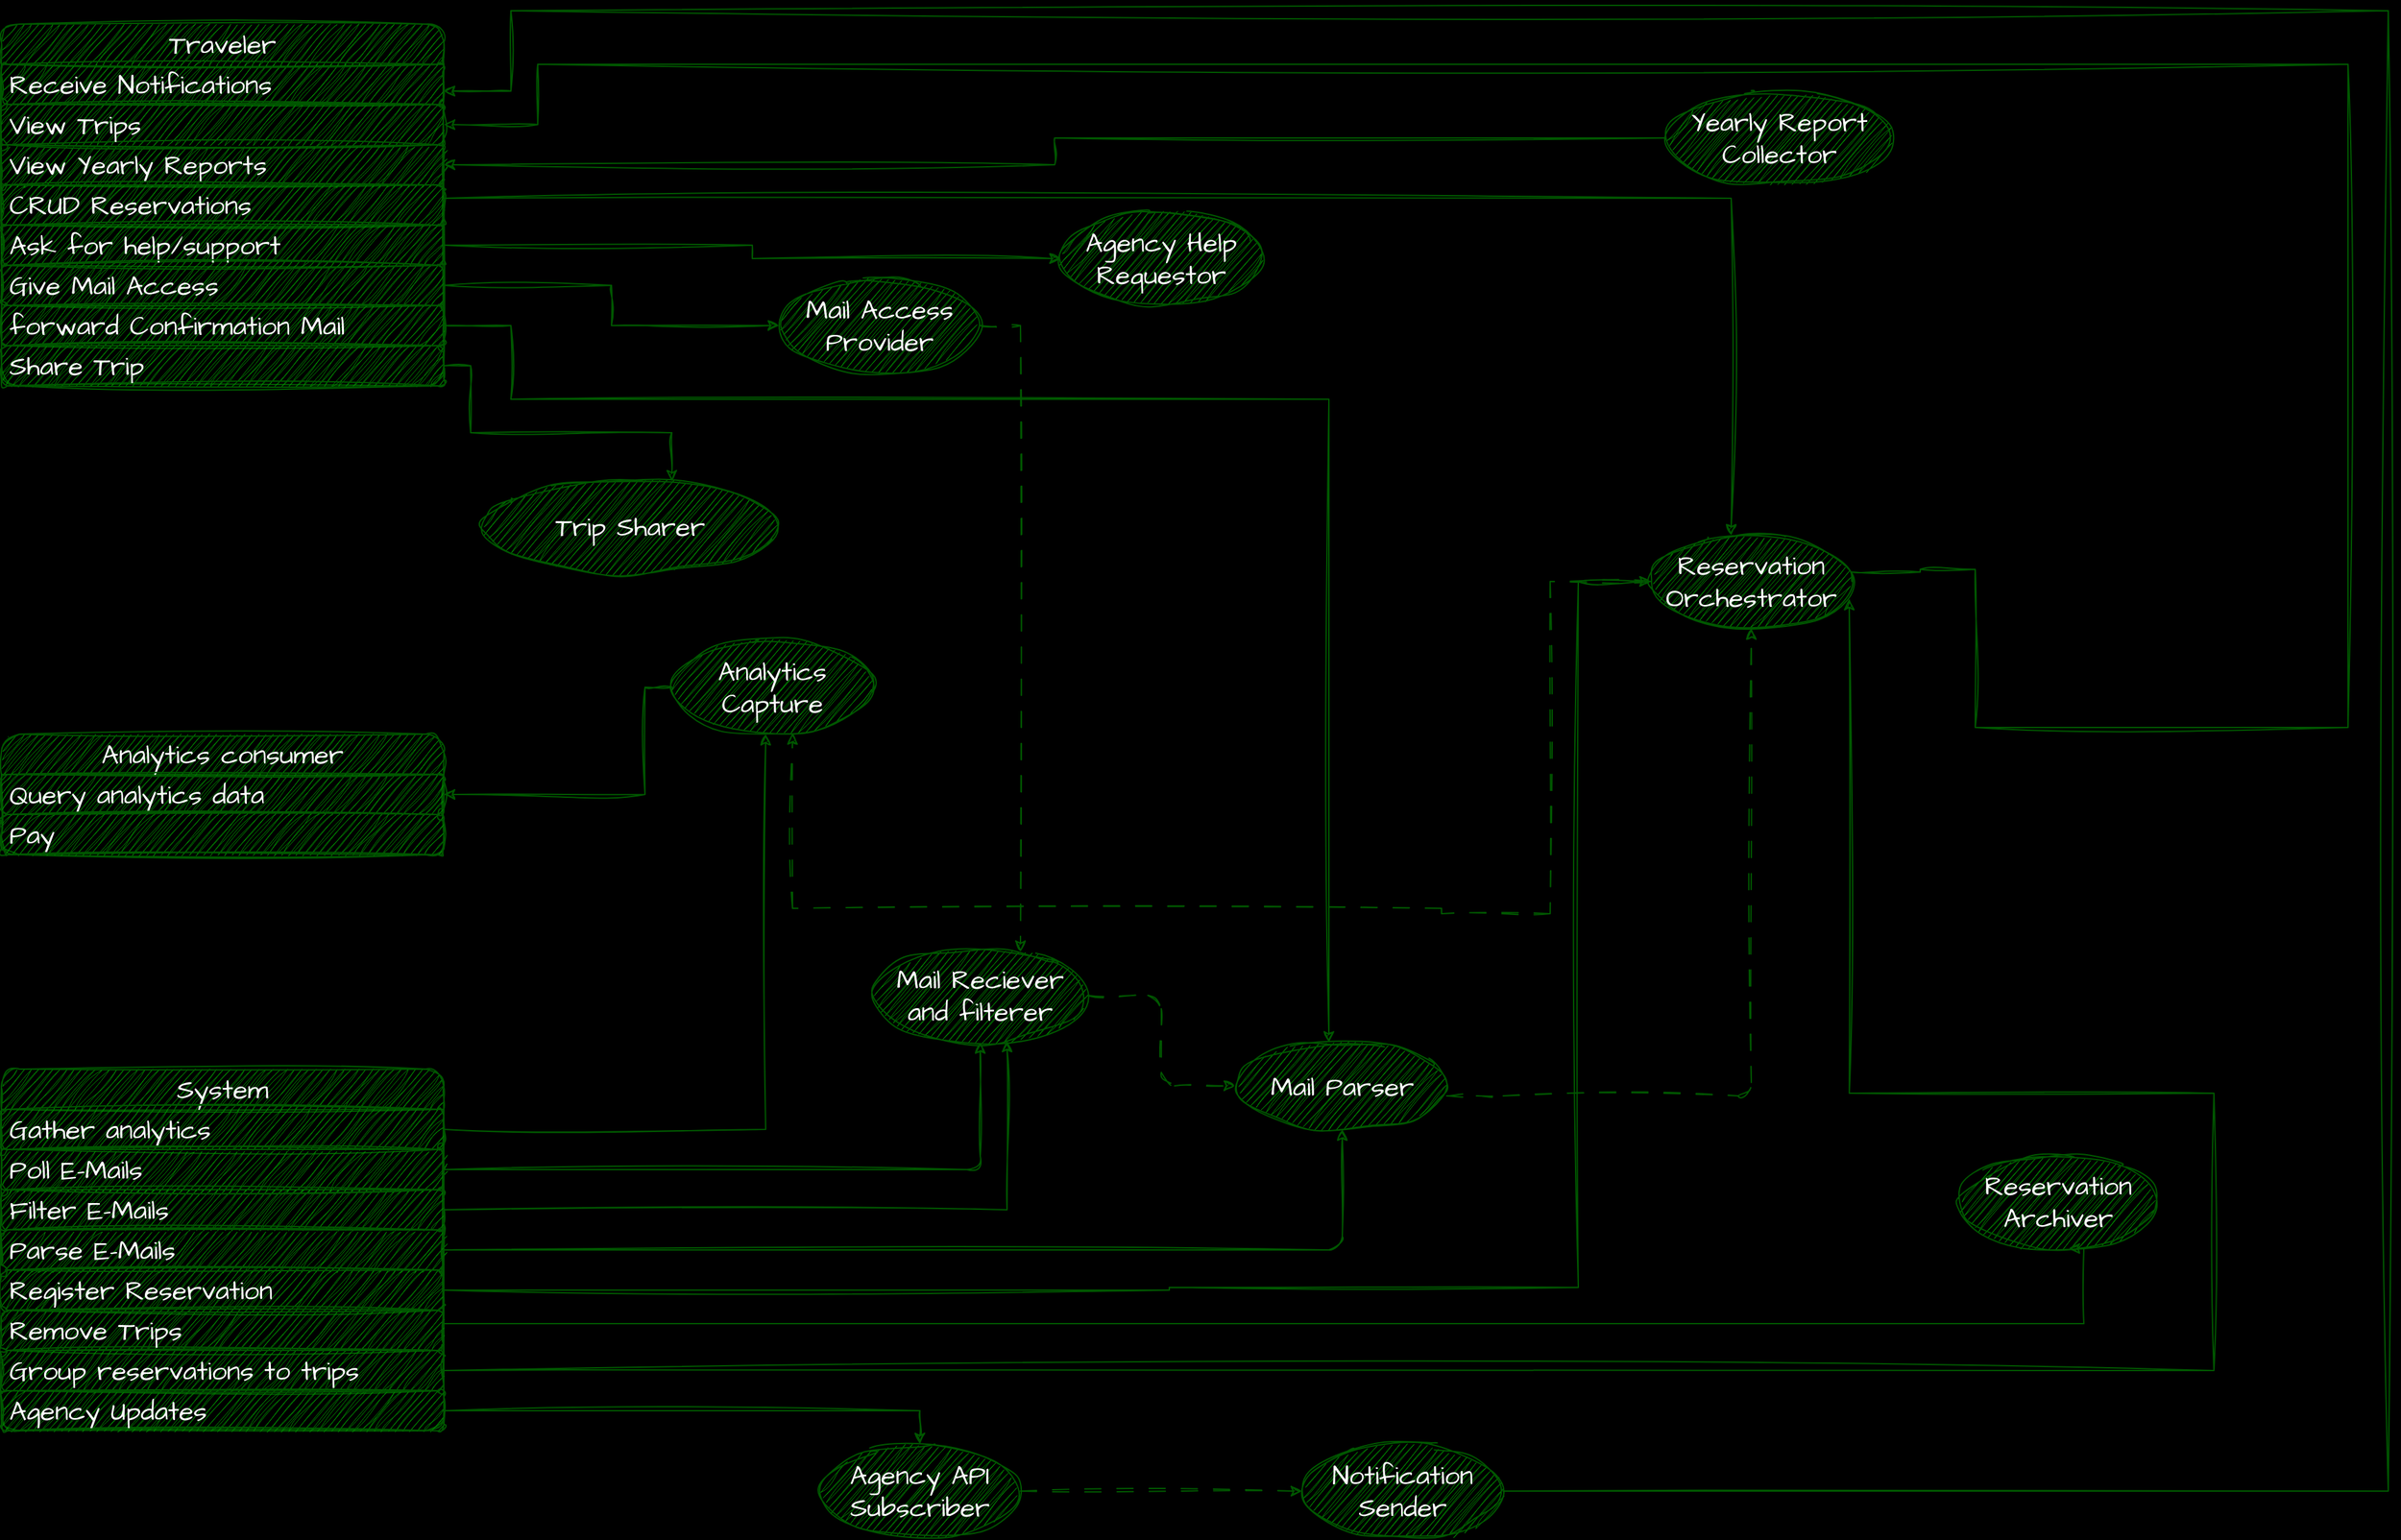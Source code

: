 <mxfile version="21.7.5" type="device">
  <diagram name="Page-1" id="c3XvPNeHTe6t33S5__Xy">
    <mxGraphModel dx="1386" dy="774" grid="0" gridSize="10" guides="1" tooltips="1" connect="1" arrows="1" fold="1" page="1" pageScale="1" pageWidth="3300" pageHeight="2339" background="#000000" math="0" shadow="0">
      <root>
        <mxCell id="0" />
        <mxCell id="1" parent="0" />
        <mxCell id="lTskOxw1Glk7iutnJEJL-1" value="Traveler" style="swimlane;fontStyle=0;childLayout=stackLayout;horizontal=1;startSize=30;horizontalStack=0;resizeParent=1;resizeParentMax=0;resizeLast=0;collapsible=1;marginBottom=0;whiteSpace=wrap;html=1;hachureGap=4;fontFamily=Architects Daughter;fontSource=https%3A%2F%2Ffonts.googleapis.com%2Fcss%3Ffamily%3DArchitects%2BDaughter;fontSize=20;labelBackgroundColor=none;rounded=1;sketch=1;curveFitting=1;jiggle=2;fillColor=#008a00;fontColor=#ffffff;strokeColor=#005700;" parent="1" vertex="1">
          <mxGeometry x="30" y="70" width="330" height="270" as="geometry" />
        </mxCell>
        <mxCell id="lTskOxw1Glk7iutnJEJL-88" value="Receive Notifications" style="text;strokeColor=#005700;fillColor=#008a00;align=left;verticalAlign=middle;spacingLeft=4;spacingRight=4;overflow=hidden;points=[[0,0.5],[1,0.5]];portConstraint=eastwest;rotatable=0;whiteSpace=wrap;html=1;fontSize=20;fontFamily=Architects Daughter;labelBackgroundColor=none;rounded=1;sketch=1;curveFitting=1;jiggle=2;fontColor=#ffffff;" parent="lTskOxw1Glk7iutnJEJL-1" vertex="1">
          <mxGeometry y="30" width="330" height="30" as="geometry" />
        </mxCell>
        <mxCell id="ejbAzaZ3bpdmgrdd9fdl-6" value="View Trips" style="text;strokeColor=#005700;fillColor=#008a00;align=left;verticalAlign=middle;spacingLeft=4;spacingRight=4;overflow=hidden;points=[[0,0.5],[1,0.5]];portConstraint=eastwest;rotatable=0;whiteSpace=wrap;html=1;fontSize=20;fontFamily=Architects Daughter;labelBackgroundColor=none;rounded=1;sketch=1;curveFitting=1;jiggle=2;fontColor=#ffffff;" parent="lTskOxw1Glk7iutnJEJL-1" vertex="1">
          <mxGeometry y="60" width="330" height="30" as="geometry" />
        </mxCell>
        <mxCell id="lTskOxw1Glk7iutnJEJL-4" value="View Yearly Reports" style="text;strokeColor=#005700;fillColor=#008a00;align=left;verticalAlign=middle;spacingLeft=4;spacingRight=4;overflow=hidden;points=[[0,0.5],[1,0.5]];portConstraint=eastwest;rotatable=0;whiteSpace=wrap;html=1;fontSize=20;fontFamily=Architects Daughter;labelBackgroundColor=none;rounded=1;sketch=1;curveFitting=1;jiggle=2;fontColor=#ffffff;" parent="lTskOxw1Glk7iutnJEJL-1" vertex="1">
          <mxGeometry y="90" width="330" height="30" as="geometry" />
        </mxCell>
        <mxCell id="lTskOxw1Glk7iutnJEJL-2" value="CRUD Reservations" style="text;strokeColor=#005700;fillColor=#008a00;align=left;verticalAlign=middle;spacingLeft=4;spacingRight=4;overflow=hidden;points=[[0,0.5],[1,0.5]];portConstraint=eastwest;rotatable=0;whiteSpace=wrap;html=1;fontSize=20;fontFamily=Architects Daughter;labelBackgroundColor=none;rounded=1;sketch=1;curveFitting=1;jiggle=2;fontColor=#ffffff;" parent="lTskOxw1Glk7iutnJEJL-1" vertex="1">
          <mxGeometry y="120" width="330" height="30" as="geometry" />
        </mxCell>
        <mxCell id="lTskOxw1Glk7iutnJEJL-74" value="Ask for help/support" style="text;strokeColor=#005700;fillColor=#008a00;align=left;verticalAlign=middle;spacingLeft=4;spacingRight=4;overflow=hidden;points=[[0,0.5],[1,0.5]];portConstraint=eastwest;rotatable=0;whiteSpace=wrap;html=1;fontSize=20;fontFamily=Architects Daughter;labelBackgroundColor=none;rounded=1;sketch=1;curveFitting=1;jiggle=2;fontColor=#ffffff;" parent="lTskOxw1Glk7iutnJEJL-1" vertex="1">
          <mxGeometry y="150" width="330" height="30" as="geometry" />
        </mxCell>
        <mxCell id="lTskOxw1Glk7iutnJEJL-79" value="Give Mail Access" style="text;strokeColor=#005700;fillColor=#008a00;align=left;verticalAlign=middle;spacingLeft=4;spacingRight=4;overflow=hidden;points=[[0,0.5],[1,0.5]];portConstraint=eastwest;rotatable=0;whiteSpace=wrap;html=1;fontSize=20;fontFamily=Architects Daughter;labelBackgroundColor=none;rounded=1;sketch=1;curveFitting=1;jiggle=2;fontColor=#ffffff;" parent="lTskOxw1Glk7iutnJEJL-1" vertex="1">
          <mxGeometry y="180" width="330" height="30" as="geometry" />
        </mxCell>
        <mxCell id="lTskOxw1Glk7iutnJEJL-83" value="forward Confirmation Mail" style="text;strokeColor=#005700;fillColor=#008a00;align=left;verticalAlign=middle;spacingLeft=4;spacingRight=4;overflow=hidden;points=[[0,0.5],[1,0.5]];portConstraint=eastwest;rotatable=0;whiteSpace=wrap;html=1;fontSize=20;fontFamily=Architects Daughter;labelBackgroundColor=none;rounded=1;sketch=1;curveFitting=1;jiggle=2;fontColor=#ffffff;" parent="lTskOxw1Glk7iutnJEJL-1" vertex="1">
          <mxGeometry y="210" width="330" height="30" as="geometry" />
        </mxCell>
        <mxCell id="lTskOxw1Glk7iutnJEJL-93" value="Share Trip" style="text;strokeColor=#005700;fillColor=#008a00;align=left;verticalAlign=middle;spacingLeft=4;spacingRight=4;overflow=hidden;points=[[0,0.5],[1,0.5]];portConstraint=eastwest;rotatable=0;whiteSpace=wrap;html=1;fontSize=20;fontFamily=Architects Daughter;labelBackgroundColor=none;rounded=1;sketch=1;curveFitting=1;jiggle=2;fontColor=#ffffff;" parent="lTskOxw1Glk7iutnJEJL-1" vertex="1">
          <mxGeometry y="240" width="330" height="30" as="geometry" />
        </mxCell>
        <mxCell id="lTskOxw1Glk7iutnJEJL-31" value="Analytics consumer" style="swimlane;fontStyle=0;childLayout=stackLayout;horizontal=1;startSize=30;horizontalStack=0;resizeParent=1;resizeParentMax=0;resizeLast=0;collapsible=1;marginBottom=0;whiteSpace=wrap;html=1;hachureGap=4;fontFamily=Architects Daughter;fontSource=https%3A%2F%2Ffonts.googleapis.com%2Fcss%3Ffamily%3DArchitects%2BDaughter;fontSize=20;labelBackgroundColor=none;rounded=1;sketch=1;curveFitting=1;jiggle=2;fillColor=#008a00;fontColor=#ffffff;strokeColor=#005700;" parent="1" vertex="1">
          <mxGeometry x="30" y="600" width="330" height="90" as="geometry" />
        </mxCell>
        <mxCell id="lTskOxw1Glk7iutnJEJL-32" value="Query analytics data" style="text;strokeColor=#005700;fillColor=#008a00;align=left;verticalAlign=middle;spacingLeft=4;spacingRight=4;overflow=hidden;points=[[0,0.5],[1,0.5]];portConstraint=eastwest;rotatable=0;whiteSpace=wrap;html=1;fontSize=20;fontFamily=Architects Daughter;labelBackgroundColor=none;rounded=1;sketch=1;curveFitting=1;jiggle=2;fontColor=#ffffff;" parent="lTskOxw1Glk7iutnJEJL-31" vertex="1">
          <mxGeometry y="30" width="330" height="30" as="geometry" />
        </mxCell>
        <mxCell id="lTskOxw1Glk7iutnJEJL-33" value="Pay" style="text;strokeColor=#005700;fillColor=#008a00;align=left;verticalAlign=middle;spacingLeft=4;spacingRight=4;overflow=hidden;points=[[0,0.5],[1,0.5]];portConstraint=eastwest;rotatable=0;whiteSpace=wrap;html=1;fontSize=20;fontFamily=Architects Daughter;labelBackgroundColor=none;rounded=1;sketch=1;curveFitting=1;jiggle=2;fontColor=#ffffff;" parent="lTskOxw1Glk7iutnJEJL-31" vertex="1">
          <mxGeometry y="60" width="330" height="30" as="geometry" />
        </mxCell>
        <mxCell id="lTskOxw1Glk7iutnJEJL-34" value="System" style="swimlane;fontStyle=0;childLayout=stackLayout;horizontal=1;startSize=30;horizontalStack=0;resizeParent=1;resizeParentMax=0;resizeLast=0;collapsible=1;marginBottom=0;whiteSpace=wrap;html=1;hachureGap=4;fontFamily=Architects Daughter;fontSource=https%3A%2F%2Ffonts.googleapis.com%2Fcss%3Ffamily%3DArchitects%2BDaughter;fontSize=20;labelBackgroundColor=none;rounded=1;sketch=1;curveFitting=1;jiggle=2;fillColor=#008a00;fontColor=#ffffff;strokeColor=#005700;" parent="1" vertex="1">
          <mxGeometry x="30" y="850" width="330" height="270" as="geometry" />
        </mxCell>
        <mxCell id="lTskOxw1Glk7iutnJEJL-42" value="Gather analytics" style="text;strokeColor=#005700;fillColor=#008a00;align=left;verticalAlign=middle;spacingLeft=4;spacingRight=4;overflow=hidden;points=[[0,0.5],[1,0.5]];portConstraint=eastwest;rotatable=0;whiteSpace=wrap;html=1;fontSize=20;fontFamily=Architects Daughter;labelBackgroundColor=none;rounded=1;sketch=1;curveFitting=1;jiggle=2;fontColor=#ffffff;" parent="lTskOxw1Glk7iutnJEJL-34" vertex="1">
          <mxGeometry y="30" width="330" height="30" as="geometry" />
        </mxCell>
        <mxCell id="lTskOxw1Glk7iutnJEJL-35" value="Poll E-Mails" style="text;strokeColor=#005700;fillColor=#008a00;align=left;verticalAlign=middle;spacingLeft=4;spacingRight=4;overflow=hidden;points=[[0,0.5],[1,0.5]];portConstraint=eastwest;rotatable=0;whiteSpace=wrap;html=1;fontSize=20;fontFamily=Architects Daughter;labelBackgroundColor=none;rounded=1;sketch=1;curveFitting=1;jiggle=2;fontColor=#ffffff;" parent="lTskOxw1Glk7iutnJEJL-34" vertex="1">
          <mxGeometry y="60" width="330" height="30" as="geometry" />
        </mxCell>
        <mxCell id="lTskOxw1Glk7iutnJEJL-37" value="Filter E-Mails" style="text;strokeColor=#005700;fillColor=#008a00;align=left;verticalAlign=middle;spacingLeft=4;spacingRight=4;overflow=hidden;points=[[0,0.5],[1,0.5]];portConstraint=eastwest;rotatable=0;whiteSpace=wrap;html=1;fontSize=20;fontFamily=Architects Daughter;labelBackgroundColor=none;rounded=1;sketch=1;curveFitting=1;jiggle=2;fontColor=#ffffff;" parent="lTskOxw1Glk7iutnJEJL-34" vertex="1">
          <mxGeometry y="90" width="330" height="30" as="geometry" />
        </mxCell>
        <mxCell id="lTskOxw1Glk7iutnJEJL-36" value="Parse E-Mails" style="text;strokeColor=#005700;fillColor=#008a00;align=left;verticalAlign=middle;spacingLeft=4;spacingRight=4;overflow=hidden;points=[[0,0.5],[1,0.5]];portConstraint=eastwest;rotatable=0;whiteSpace=wrap;html=1;fontSize=20;fontFamily=Architects Daughter;labelBackgroundColor=none;rounded=1;sketch=1;curveFitting=1;jiggle=2;fontColor=#ffffff;" parent="lTskOxw1Glk7iutnJEJL-34" vertex="1">
          <mxGeometry y="120" width="330" height="30" as="geometry" />
        </mxCell>
        <mxCell id="lTskOxw1Glk7iutnJEJL-38" value="Register Reservation" style="text;strokeColor=#005700;fillColor=#008a00;align=left;verticalAlign=middle;spacingLeft=4;spacingRight=4;overflow=hidden;points=[[0,0.5],[1,0.5]];portConstraint=eastwest;rotatable=0;whiteSpace=wrap;html=1;fontSize=20;fontFamily=Architects Daughter;labelBackgroundColor=none;rounded=1;sketch=1;curveFitting=1;jiggle=2;fontColor=#ffffff;" parent="lTskOxw1Glk7iutnJEJL-34" vertex="1">
          <mxGeometry y="150" width="330" height="30" as="geometry" />
        </mxCell>
        <mxCell id="lTskOxw1Glk7iutnJEJL-41" value="Remove Trips" style="text;strokeColor=#005700;fillColor=#008a00;align=left;verticalAlign=middle;spacingLeft=4;spacingRight=4;overflow=hidden;points=[[0,0.5],[1,0.5]];portConstraint=eastwest;rotatable=0;whiteSpace=wrap;html=1;fontSize=20;fontFamily=Architects Daughter;labelBackgroundColor=none;rounded=1;sketch=1;curveFitting=1;jiggle=2;fontColor=#ffffff;" parent="lTskOxw1Glk7iutnJEJL-34" vertex="1">
          <mxGeometry y="180" width="330" height="30" as="geometry" />
        </mxCell>
        <mxCell id="lTskOxw1Glk7iutnJEJL-39" value="Group reservations to trips" style="text;strokeColor=#005700;fillColor=#008a00;align=left;verticalAlign=middle;spacingLeft=4;spacingRight=4;overflow=hidden;points=[[0,0.5],[1,0.5]];portConstraint=eastwest;rotatable=0;whiteSpace=wrap;html=1;fontSize=20;fontFamily=Architects Daughter;labelBackgroundColor=none;rounded=1;sketch=1;curveFitting=1;jiggle=2;fontColor=#ffffff;" parent="lTskOxw1Glk7iutnJEJL-34" vertex="1">
          <mxGeometry y="210" width="330" height="30" as="geometry" />
        </mxCell>
        <mxCell id="lTskOxw1Glk7iutnJEJL-40" value="Agency Updates" style="text;strokeColor=#005700;fillColor=#008a00;align=left;verticalAlign=middle;spacingLeft=4;spacingRight=4;overflow=hidden;points=[[0,0.5],[1,0.5]];portConstraint=eastwest;rotatable=0;whiteSpace=wrap;html=1;fontSize=20;fontFamily=Architects Daughter;labelBackgroundColor=none;rounded=1;sketch=1;curveFitting=1;jiggle=2;fontColor=#ffffff;" parent="lTskOxw1Glk7iutnJEJL-34" vertex="1">
          <mxGeometry y="240" width="330" height="30" as="geometry" />
        </mxCell>
        <mxCell id="lTskOxw1Glk7iutnJEJL-46" style="edgeStyle=orthogonalEdgeStyle;rounded=1;hachureGap=4;orthogonalLoop=1;jettySize=auto;html=1;fontFamily=Architects Daughter;fontSource=https%3A%2F%2Ffonts.googleapis.com%2Fcss%3Ffamily%3DArchitects%2BDaughter;fontSize=16;dashed=1;labelBackgroundColor=none;fontColor=default;dashPattern=12 12;sketch=1;curveFitting=1;jiggle=2;strokeColor=#005700;fillColor=#008a00;" parent="1" source="lTskOxw1Glk7iutnJEJL-43" target="lTskOxw1Glk7iutnJEJL-45" edge="1">
          <mxGeometry relative="1" as="geometry" />
        </mxCell>
        <mxCell id="lTskOxw1Glk7iutnJEJL-43" value="Mail Reciever and filterer" style="ellipse;whiteSpace=wrap;html=1;hachureGap=4;fontFamily=Architects Daughter;fontSource=https%3A%2F%2Ffonts.googleapis.com%2Fcss%3Ffamily%3DArchitects%2BDaughter;fontSize=20;labelBackgroundColor=none;rounded=1;sketch=1;curveFitting=1;jiggle=2;fillColor=#008a00;strokeColor=#005700;fontColor=#ffffff;" parent="1" vertex="1">
          <mxGeometry x="680" y="760" width="160" height="70" as="geometry" />
        </mxCell>
        <mxCell id="lTskOxw1Glk7iutnJEJL-44" style="edgeStyle=orthogonalEdgeStyle;rounded=1;hachureGap=4;orthogonalLoop=1;jettySize=auto;html=1;fontFamily=Architects Daughter;fontSource=https%3A%2F%2Ffonts.googleapis.com%2Fcss%3Ffamily%3DArchitects%2BDaughter;fontSize=16;labelBackgroundColor=none;fontColor=default;sketch=1;curveFitting=1;jiggle=2;strokeColor=#005700;fillColor=#008a00;" parent="1" source="lTskOxw1Glk7iutnJEJL-35" target="lTskOxw1Glk7iutnJEJL-43" edge="1">
          <mxGeometry relative="1" as="geometry" />
        </mxCell>
        <mxCell id="lTskOxw1Glk7iutnJEJL-50" style="edgeStyle=orthogonalEdgeStyle;rounded=1;hachureGap=4;orthogonalLoop=1;jettySize=auto;html=1;fontFamily=Architects Daughter;fontSource=https%3A%2F%2Ffonts.googleapis.com%2Fcss%3Ffamily%3DArchitects%2BDaughter;fontSize=16;dashed=1;labelBackgroundColor=none;fontColor=default;dashPattern=12 12;sketch=1;curveFitting=1;jiggle=2;strokeColor=#005700;fillColor=#008a00;" parent="1" source="lTskOxw1Glk7iutnJEJL-45" target="lTskOxw1Glk7iutnJEJL-49" edge="1">
          <mxGeometry relative="1" as="geometry">
            <Array as="points">
              <mxPoint x="1140" y="870" />
              <mxPoint x="1140" y="870" />
            </Array>
          </mxGeometry>
        </mxCell>
        <mxCell id="lTskOxw1Glk7iutnJEJL-45" value="Mail Parser" style="ellipse;whiteSpace=wrap;html=1;hachureGap=4;fontFamily=Architects Daughter;fontSource=https%3A%2F%2Ffonts.googleapis.com%2Fcss%3Ffamily%3DArchitects%2BDaughter;fontSize=20;labelBackgroundColor=none;rounded=1;sketch=1;curveFitting=1;jiggle=2;fillColor=#008a00;strokeColor=#005700;fontColor=#ffffff;" parent="1" vertex="1">
          <mxGeometry x="950" y="830" width="160" height="65" as="geometry" />
        </mxCell>
        <mxCell id="lTskOxw1Glk7iutnJEJL-47" style="edgeStyle=orthogonalEdgeStyle;rounded=1;hachureGap=4;orthogonalLoop=1;jettySize=auto;html=1;fontFamily=Architects Daughter;fontSource=https%3A%2F%2Ffonts.googleapis.com%2Fcss%3Ffamily%3DArchitects%2BDaughter;fontSize=16;labelBackgroundColor=none;fontColor=default;sketch=1;curveFitting=1;jiggle=2;strokeColor=#005700;fillColor=#008a00;" parent="1" source="lTskOxw1Glk7iutnJEJL-36" target="lTskOxw1Glk7iutnJEJL-45" edge="1">
          <mxGeometry relative="1" as="geometry" />
        </mxCell>
        <mxCell id="lTskOxw1Glk7iutnJEJL-69" style="edgeStyle=orthogonalEdgeStyle;rounded=0;sketch=1;hachureGap=4;jiggle=2;curveFitting=1;orthogonalLoop=1;jettySize=auto;html=1;fontFamily=Architects Daughter;fontSource=https%3A%2F%2Ffonts.googleapis.com%2Fcss%3Ffamily%3DArchitects%2BDaughter;fontSize=16;dashed=1;dashPattern=12 12;strokeColor=#005700;fillColor=#008a00;" parent="1" source="lTskOxw1Glk7iutnJEJL-49" target="lTskOxw1Glk7iutnJEJL-66" edge="1">
          <mxGeometry relative="1" as="geometry">
            <Array as="points">
              <mxPoint x="1185" y="734" />
              <mxPoint x="1104" y="734" />
              <mxPoint x="1104" y="730" />
              <mxPoint x="620" y="730" />
            </Array>
          </mxGeometry>
        </mxCell>
        <mxCell id="lTskOxw1Glk7iutnJEJL-49" value="Reservation Orchestrator" style="ellipse;whiteSpace=wrap;html=1;hachureGap=4;fontFamily=Architects Daughter;fontSource=https%3A%2F%2Ffonts.googleapis.com%2Fcss%3Ffamily%3DArchitects%2BDaughter;fontSize=20;labelBackgroundColor=none;rounded=1;sketch=1;curveFitting=1;jiggle=2;fillColor=#008a00;strokeColor=#005700;fontColor=#ffffff;" parent="1" vertex="1">
          <mxGeometry x="1260" y="451" width="150" height="70" as="geometry" />
        </mxCell>
        <mxCell id="ejbAzaZ3bpdmgrdd9fdl-7" style="edgeStyle=orthogonalEdgeStyle;rounded=0;sketch=1;hachureGap=4;jiggle=2;curveFitting=1;orthogonalLoop=1;jettySize=auto;html=1;fontFamily=Architects Daughter;fontSource=https%3A%2F%2Ffonts.googleapis.com%2Fcss%3Ffamily%3DArchitects%2BDaughter;fontSize=16;exitX=1;exitY=0.5;exitDx=0;exitDy=0;strokeColor=#005700;fillColor=#008a00;" parent="1" source="lTskOxw1Glk7iutnJEJL-49" target="ejbAzaZ3bpdmgrdd9fdl-6" edge="1">
          <mxGeometry relative="1" as="geometry">
            <Array as="points">
              <mxPoint x="1410" y="479" />
              <mxPoint x="1461" y="479" />
              <mxPoint x="1461" y="477" />
              <mxPoint x="1502" y="477" />
              <mxPoint x="1502" y="595" />
              <mxPoint x="1780" y="595" />
              <mxPoint x="1780" y="100" />
              <mxPoint x="430" y="100" />
              <mxPoint x="430" y="145" />
            </Array>
            <mxPoint x="1400" y="819" as="sourcePoint" />
          </mxGeometry>
        </mxCell>
        <mxCell id="lTskOxw1Glk7iutnJEJL-54" style="edgeStyle=orthogonalEdgeStyle;rounded=0;sketch=1;hachureGap=4;jiggle=2;curveFitting=1;orthogonalLoop=1;jettySize=auto;html=1;fontFamily=Architects Daughter;fontSource=https%3A%2F%2Ffonts.googleapis.com%2Fcss%3Ffamily%3DArchitects%2BDaughter;fontSize=16;strokeColor=#005700;fillColor=#008a00;" parent="1" source="lTskOxw1Glk7iutnJEJL-2" target="lTskOxw1Glk7iutnJEJL-49" edge="1">
          <mxGeometry relative="1" as="geometry">
            <mxPoint x="480" y="140" as="sourcePoint" />
            <Array as="points">
              <mxPoint x="1320" y="200" />
            </Array>
          </mxGeometry>
        </mxCell>
        <mxCell id="lTskOxw1Glk7iutnJEJL-55" value="Trip Sharer" style="ellipse;whiteSpace=wrap;html=1;hachureGap=4;fontFamily=Architects Daughter;fontSource=https%3A%2F%2Ffonts.googleapis.com%2Fcss%3Ffamily%3DArchitects%2BDaughter;fontSize=20;labelBackgroundColor=none;rounded=1;sketch=1;curveFitting=1;jiggle=2;fillColor=#008a00;strokeColor=#005700;fontColor=#ffffff;" parent="1" vertex="1">
          <mxGeometry x="388" y="410" width="222" height="70" as="geometry" />
        </mxCell>
        <mxCell id="lTskOxw1Glk7iutnJEJL-62" style="edgeStyle=orthogonalEdgeStyle;rounded=0;sketch=1;hachureGap=4;jiggle=2;curveFitting=1;orthogonalLoop=1;jettySize=auto;html=1;fontFamily=Architects Daughter;fontSource=https%3A%2F%2Ffonts.googleapis.com%2Fcss%3Ffamily%3DArchitects%2BDaughter;fontSize=16;strokeColor=#005700;fillColor=#008a00;" parent="1" source="lTskOxw1Glk7iutnJEJL-38" target="lTskOxw1Glk7iutnJEJL-49" edge="1">
          <mxGeometry relative="1" as="geometry">
            <Array as="points">
              <mxPoint x="901" y="1015" />
              <mxPoint x="901" y="1013" />
              <mxPoint x="1206" y="1013" />
            </Array>
          </mxGeometry>
        </mxCell>
        <mxCell id="lTskOxw1Glk7iutnJEJL-63" style="edgeStyle=orthogonalEdgeStyle;rounded=0;sketch=1;hachureGap=4;jiggle=2;curveFitting=1;orthogonalLoop=1;jettySize=auto;html=1;fontFamily=Architects Daughter;fontSource=https%3A%2F%2Ffonts.googleapis.com%2Fcss%3Ffamily%3DArchitects%2BDaughter;fontSize=16;entryX=0.987;entryY=0.686;entryDx=0;entryDy=0;entryPerimeter=0;strokeColor=#005700;fillColor=#008a00;" parent="1" source="lTskOxw1Glk7iutnJEJL-39" target="lTskOxw1Glk7iutnJEJL-49" edge="1">
          <mxGeometry relative="1" as="geometry">
            <Array as="points">
              <mxPoint x="1680" y="1075" />
              <mxPoint x="1680" y="868" />
            </Array>
            <mxPoint x="420" y="1070" as="sourcePoint" />
          </mxGeometry>
        </mxCell>
        <mxCell id="lTskOxw1Glk7iutnJEJL-87" style="edgeStyle=orthogonalEdgeStyle;rounded=0;sketch=1;hachureGap=4;jiggle=2;curveFitting=1;orthogonalLoop=1;jettySize=auto;html=1;fontFamily=Architects Daughter;fontSource=https%3A%2F%2Ffonts.googleapis.com%2Fcss%3Ffamily%3DArchitects%2BDaughter;fontSize=16;dashed=1;dashPattern=12 12;strokeColor=#005700;fillColor=#008a00;" parent="1" source="lTskOxw1Glk7iutnJEJL-64" target="lTskOxw1Glk7iutnJEJL-85" edge="1">
          <mxGeometry relative="1" as="geometry" />
        </mxCell>
        <mxCell id="lTskOxw1Glk7iutnJEJL-64" value="Agency API Subscriber" style="ellipse;whiteSpace=wrap;html=1;hachureGap=4;fontFamily=Architects Daughter;fontSource=https%3A%2F%2Ffonts.googleapis.com%2Fcss%3Ffamily%3DArchitects%2BDaughter;fontSize=20;labelBackgroundColor=none;rounded=1;sketch=1;curveFitting=1;jiggle=2;fillColor=#008a00;strokeColor=#005700;fontColor=#ffffff;" parent="1" vertex="1">
          <mxGeometry x="640" y="1130" width="150" height="70" as="geometry" />
        </mxCell>
        <mxCell id="lTskOxw1Glk7iutnJEJL-65" style="edgeStyle=orthogonalEdgeStyle;rounded=0;sketch=1;hachureGap=4;jiggle=2;curveFitting=1;orthogonalLoop=1;jettySize=auto;html=1;fontFamily=Architects Daughter;fontSource=https%3A%2F%2Ffonts.googleapis.com%2Fcss%3Ffamily%3DArchitects%2BDaughter;fontSize=16;strokeColor=#005700;fillColor=#008a00;" parent="1" source="lTskOxw1Glk7iutnJEJL-40" target="lTskOxw1Glk7iutnJEJL-64" edge="1">
          <mxGeometry relative="1" as="geometry" />
        </mxCell>
        <mxCell id="lTskOxw1Glk7iutnJEJL-91" style="edgeStyle=orthogonalEdgeStyle;rounded=0;sketch=1;hachureGap=4;jiggle=2;curveFitting=1;orthogonalLoop=1;jettySize=auto;html=1;fontFamily=Architects Daughter;fontSource=https%3A%2F%2Ffonts.googleapis.com%2Fcss%3Ffamily%3DArchitects%2BDaughter;fontSize=16;strokeColor=#005700;fillColor=#008a00;" parent="1" source="lTskOxw1Glk7iutnJEJL-66" target="lTskOxw1Glk7iutnJEJL-32" edge="1">
          <mxGeometry relative="1" as="geometry">
            <Array as="points">
              <mxPoint x="510" y="565" />
              <mxPoint x="510" y="645" />
            </Array>
          </mxGeometry>
        </mxCell>
        <mxCell id="lTskOxw1Glk7iutnJEJL-66" value="Analytics Capture" style="ellipse;whiteSpace=wrap;html=1;hachureGap=4;fontFamily=Architects Daughter;fontSource=https%3A%2F%2Ffonts.googleapis.com%2Fcss%3Ffamily%3DArchitects%2BDaughter;fontSize=20;labelBackgroundColor=none;rounded=1;sketch=1;curveFitting=1;jiggle=2;fillColor=#008a00;strokeColor=#005700;fontColor=#ffffff;" parent="1" vertex="1">
          <mxGeometry x="530" y="530" width="150" height="70" as="geometry" />
        </mxCell>
        <mxCell id="lTskOxw1Glk7iutnJEJL-67" style="edgeStyle=orthogonalEdgeStyle;rounded=0;sketch=1;hachureGap=4;jiggle=2;curveFitting=1;orthogonalLoop=1;jettySize=auto;html=1;fontFamily=Architects Daughter;fontSource=https%3A%2F%2Ffonts.googleapis.com%2Fcss%3Ffamily%3DArchitects%2BDaughter;fontSize=16;strokeColor=#005700;fillColor=#008a00;" parent="1" source="lTskOxw1Glk7iutnJEJL-42" target="lTskOxw1Glk7iutnJEJL-66" edge="1">
          <mxGeometry relative="1" as="geometry">
            <Array as="points">
              <mxPoint x="600" y="895" />
            </Array>
          </mxGeometry>
        </mxCell>
        <mxCell id="ejbAzaZ3bpdmgrdd9fdl-8" style="edgeStyle=orthogonalEdgeStyle;rounded=0;sketch=1;hachureGap=4;jiggle=2;curveFitting=1;orthogonalLoop=1;jettySize=auto;html=1;fontFamily=Architects Daughter;fontSource=https%3A%2F%2Ffonts.googleapis.com%2Fcss%3Ffamily%3DArchitects%2BDaughter;fontSize=16;strokeColor=#005700;fillColor=#008a00;" parent="1" source="lTskOxw1Glk7iutnJEJL-73" target="lTskOxw1Glk7iutnJEJL-4" edge="1">
          <mxGeometry relative="1" as="geometry" />
        </mxCell>
        <mxCell id="lTskOxw1Glk7iutnJEJL-73" value="Yearly Report Collector" style="ellipse;whiteSpace=wrap;html=1;hachureGap=4;fontFamily=Architects Daughter;fontSource=https%3A%2F%2Ffonts.googleapis.com%2Fcss%3Ffamily%3DArchitects%2BDaughter;fontSize=20;labelBackgroundColor=none;rounded=1;sketch=1;curveFitting=1;jiggle=2;fillColor=#008a00;strokeColor=#005700;fontColor=#ffffff;" parent="1" vertex="1">
          <mxGeometry x="1271" y="120" width="170" height="70" as="geometry" />
        </mxCell>
        <mxCell id="lTskOxw1Glk7iutnJEJL-82" style="edgeStyle=orthogonalEdgeStyle;rounded=0;sketch=1;hachureGap=4;jiggle=2;curveFitting=1;orthogonalLoop=1;jettySize=auto;html=1;fontFamily=Architects Daughter;fontSource=https%3A%2F%2Ffonts.googleapis.com%2Fcss%3Ffamily%3DArchitects%2BDaughter;fontSize=16;dashed=1;dashPattern=12 12;strokeColor=#005700;fillColor=#008a00;" parent="1" source="lTskOxw1Glk7iutnJEJL-80" target="lTskOxw1Glk7iutnJEJL-43" edge="1">
          <mxGeometry relative="1" as="geometry">
            <Array as="points">
              <mxPoint x="790" y="295" />
            </Array>
          </mxGeometry>
        </mxCell>
        <mxCell id="lTskOxw1Glk7iutnJEJL-80" value="Mail Access Provider" style="ellipse;whiteSpace=wrap;html=1;hachureGap=4;fontFamily=Architects Daughter;fontSource=https%3A%2F%2Ffonts.googleapis.com%2Fcss%3Ffamily%3DArchitects%2BDaughter;fontSize=20;labelBackgroundColor=none;rounded=1;sketch=1;curveFitting=1;jiggle=2;fillColor=#008a00;strokeColor=#005700;fontColor=#ffffff;" parent="1" vertex="1">
          <mxGeometry x="610" y="260" width="150" height="70" as="geometry" />
        </mxCell>
        <mxCell id="lTskOxw1Glk7iutnJEJL-81" style="edgeStyle=orthogonalEdgeStyle;rounded=0;sketch=1;hachureGap=4;jiggle=2;curveFitting=1;orthogonalLoop=1;jettySize=auto;html=1;fontFamily=Architects Daughter;fontSource=https%3A%2F%2Ffonts.googleapis.com%2Fcss%3Ffamily%3DArchitects%2BDaughter;fontSize=16;strokeColor=#005700;fillColor=#008a00;" parent="1" source="lTskOxw1Glk7iutnJEJL-79" target="lTskOxw1Glk7iutnJEJL-80" edge="1">
          <mxGeometry relative="1" as="geometry" />
        </mxCell>
        <mxCell id="lTskOxw1Glk7iutnJEJL-84" style="edgeStyle=orthogonalEdgeStyle;rounded=0;sketch=1;hachureGap=4;jiggle=2;curveFitting=1;orthogonalLoop=1;jettySize=auto;html=1;fontFamily=Architects Daughter;fontSource=https%3A%2F%2Ffonts.googleapis.com%2Fcss%3Ffamily%3DArchitects%2BDaughter;fontSize=16;strokeColor=#005700;fillColor=#008a00;" parent="1" source="lTskOxw1Glk7iutnJEJL-83" target="lTskOxw1Glk7iutnJEJL-45" edge="1">
          <mxGeometry relative="1" as="geometry">
            <Array as="points">
              <mxPoint x="410" y="295" />
              <mxPoint x="410" y="350" />
              <mxPoint x="1020" y="350" />
            </Array>
            <mxPoint x="450" y="290" as="sourcePoint" />
          </mxGeometry>
        </mxCell>
        <mxCell id="lTskOxw1Glk7iutnJEJL-89" style="edgeStyle=orthogonalEdgeStyle;rounded=0;sketch=1;hachureGap=4;jiggle=2;curveFitting=1;orthogonalLoop=1;jettySize=auto;html=1;fontFamily=Architects Daughter;fontSource=https%3A%2F%2Ffonts.googleapis.com%2Fcss%3Ffamily%3DArchitects%2BDaughter;fontSize=16;strokeColor=#005700;fillColor=#008a00;" parent="1" source="lTskOxw1Glk7iutnJEJL-85" target="lTskOxw1Glk7iutnJEJL-88" edge="1">
          <mxGeometry relative="1" as="geometry">
            <Array as="points">
              <mxPoint x="1810" y="1165" />
              <mxPoint x="1810" y="60" />
              <mxPoint x="410" y="60" />
              <mxPoint x="410" y="120" />
            </Array>
          </mxGeometry>
        </mxCell>
        <mxCell id="lTskOxw1Glk7iutnJEJL-85" value="Notification Sender" style="ellipse;whiteSpace=wrap;html=1;hachureGap=4;fontFamily=Architects Daughter;fontSource=https%3A%2F%2Ffonts.googleapis.com%2Fcss%3Ffamily%3DArchitects%2BDaughter;fontSize=20;labelBackgroundColor=none;rounded=1;sketch=1;curveFitting=1;jiggle=2;fillColor=#008a00;strokeColor=#005700;fontColor=#ffffff;" parent="1" vertex="1">
          <mxGeometry x="1000" y="1130" width="150" height="70" as="geometry" />
        </mxCell>
        <mxCell id="lTskOxw1Glk7iutnJEJL-92" style="edgeStyle=orthogonalEdgeStyle;rounded=0;sketch=1;hachureGap=4;jiggle=2;curveFitting=1;orthogonalLoop=1;jettySize=auto;html=1;fontFamily=Architects Daughter;fontSource=https%3A%2F%2Ffonts.googleapis.com%2Fcss%3Ffamily%3DArchitects%2BDaughter;fontSize=16;strokeColor=#005700;fillColor=#008a00;" parent="1" source="lTskOxw1Glk7iutnJEJL-37" target="lTskOxw1Glk7iutnJEJL-43" edge="1">
          <mxGeometry relative="1" as="geometry">
            <Array as="points">
              <mxPoint x="780" y="955" />
            </Array>
          </mxGeometry>
        </mxCell>
        <mxCell id="lTskOxw1Glk7iutnJEJL-94" style="edgeStyle=orthogonalEdgeStyle;rounded=0;sketch=1;hachureGap=4;jiggle=2;curveFitting=1;orthogonalLoop=1;jettySize=auto;html=1;fontFamily=Architects Daughter;fontSource=https%3A%2F%2Ffonts.googleapis.com%2Fcss%3Ffamily%3DArchitects%2BDaughter;fontSize=16;strokeColor=#005700;fillColor=#008a00;" parent="1" source="lTskOxw1Glk7iutnJEJL-93" target="lTskOxw1Glk7iutnJEJL-55" edge="1">
          <mxGeometry relative="1" as="geometry">
            <Array as="points">
              <mxPoint x="380" y="325" />
              <mxPoint x="380" y="375" />
              <mxPoint x="530" y="375" />
            </Array>
            <mxPoint x="360" y="300" as="sourcePoint" />
          </mxGeometry>
        </mxCell>
        <mxCell id="ejbAzaZ3bpdmgrdd9fdl-3" value="Agency Help Requestor" style="ellipse;whiteSpace=wrap;html=1;hachureGap=4;fontFamily=Architects Daughter;fontSource=https%3A%2F%2Ffonts.googleapis.com%2Fcss%3Ffamily%3DArchitects%2BDaughter;fontSize=20;labelBackgroundColor=none;rounded=1;sketch=1;curveFitting=1;jiggle=2;fillColor=#008a00;strokeColor=#005700;fontColor=#ffffff;" parent="1" vertex="1">
          <mxGeometry x="820" y="210" width="150" height="70" as="geometry" />
        </mxCell>
        <mxCell id="ejbAzaZ3bpdmgrdd9fdl-4" style="edgeStyle=orthogonalEdgeStyle;rounded=0;sketch=1;hachureGap=4;jiggle=2;curveFitting=1;orthogonalLoop=1;jettySize=auto;html=1;fontFamily=Architects Daughter;fontSource=https%3A%2F%2Ffonts.googleapis.com%2Fcss%3Ffamily%3DArchitects%2BDaughter;fontSize=16;strokeColor=#005700;fillColor=#008a00;" parent="1" source="lTskOxw1Glk7iutnJEJL-74" target="ejbAzaZ3bpdmgrdd9fdl-3" edge="1">
          <mxGeometry relative="1" as="geometry" />
        </mxCell>
        <mxCell id="ejbAzaZ3bpdmgrdd9fdl-9" value="Reservation Archiver" style="ellipse;whiteSpace=wrap;html=1;hachureGap=4;fontFamily=Architects Daughter;fontSource=https%3A%2F%2Ffonts.googleapis.com%2Fcss%3Ffamily%3DArchitects%2BDaughter;fontSize=20;labelBackgroundColor=none;rounded=1;sketch=1;curveFitting=1;jiggle=2;fillColor=#008a00;strokeColor=#005700;fontColor=#ffffff;" parent="1" vertex="1">
          <mxGeometry x="1489" y="914" width="150" height="70" as="geometry" />
        </mxCell>
        <mxCell id="ejbAzaZ3bpdmgrdd9fdl-10" style="edgeStyle=orthogonalEdgeStyle;rounded=0;sketch=1;hachureGap=4;jiggle=2;curveFitting=1;orthogonalLoop=1;jettySize=auto;html=1;entryX=0.551;entryY=0.998;entryDx=0;entryDy=0;entryPerimeter=0;fontFamily=Architects Daughter;fontSource=https%3A%2F%2Ffonts.googleapis.com%2Fcss%3Ffamily%3DArchitects%2BDaughter;fontSize=16;strokeColor=#005700;fillColor=#008a00;" parent="1" source="lTskOxw1Glk7iutnJEJL-41" target="ejbAzaZ3bpdmgrdd9fdl-9" edge="1">
          <mxGeometry relative="1" as="geometry">
            <Array as="points">
              <mxPoint x="1583" y="1040" />
            </Array>
          </mxGeometry>
        </mxCell>
      </root>
    </mxGraphModel>
  </diagram>
</mxfile>

